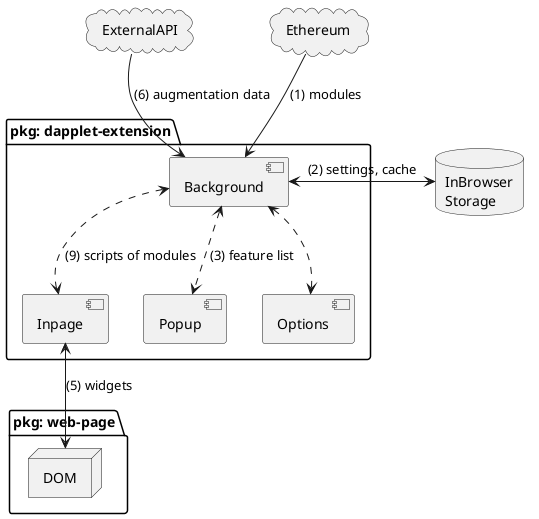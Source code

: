 @startuml "dapplet-extension"

cloud ExternalAPI
cloud Ethereum

package "pkg: web-page" {
    node DOM
}

database "InBrowser\nStorage" as Storage

package "pkg: dapplet-extension" {
    [Background]
    [Inpage]
    [Popup]
    [Options]

    Background <..> Inpage : (9) scripts of modules
    Background <..> Popup : (3) feature list
    Background <..> Options

    Background <-> Storage : (2) settings, cache
    Ethereum -down-> Background : (1) modules
    ExternalAPI -down-> Background : (6) augmentation data

    Inpage <-down-> DOM : (5) widgets
}

@enduml
